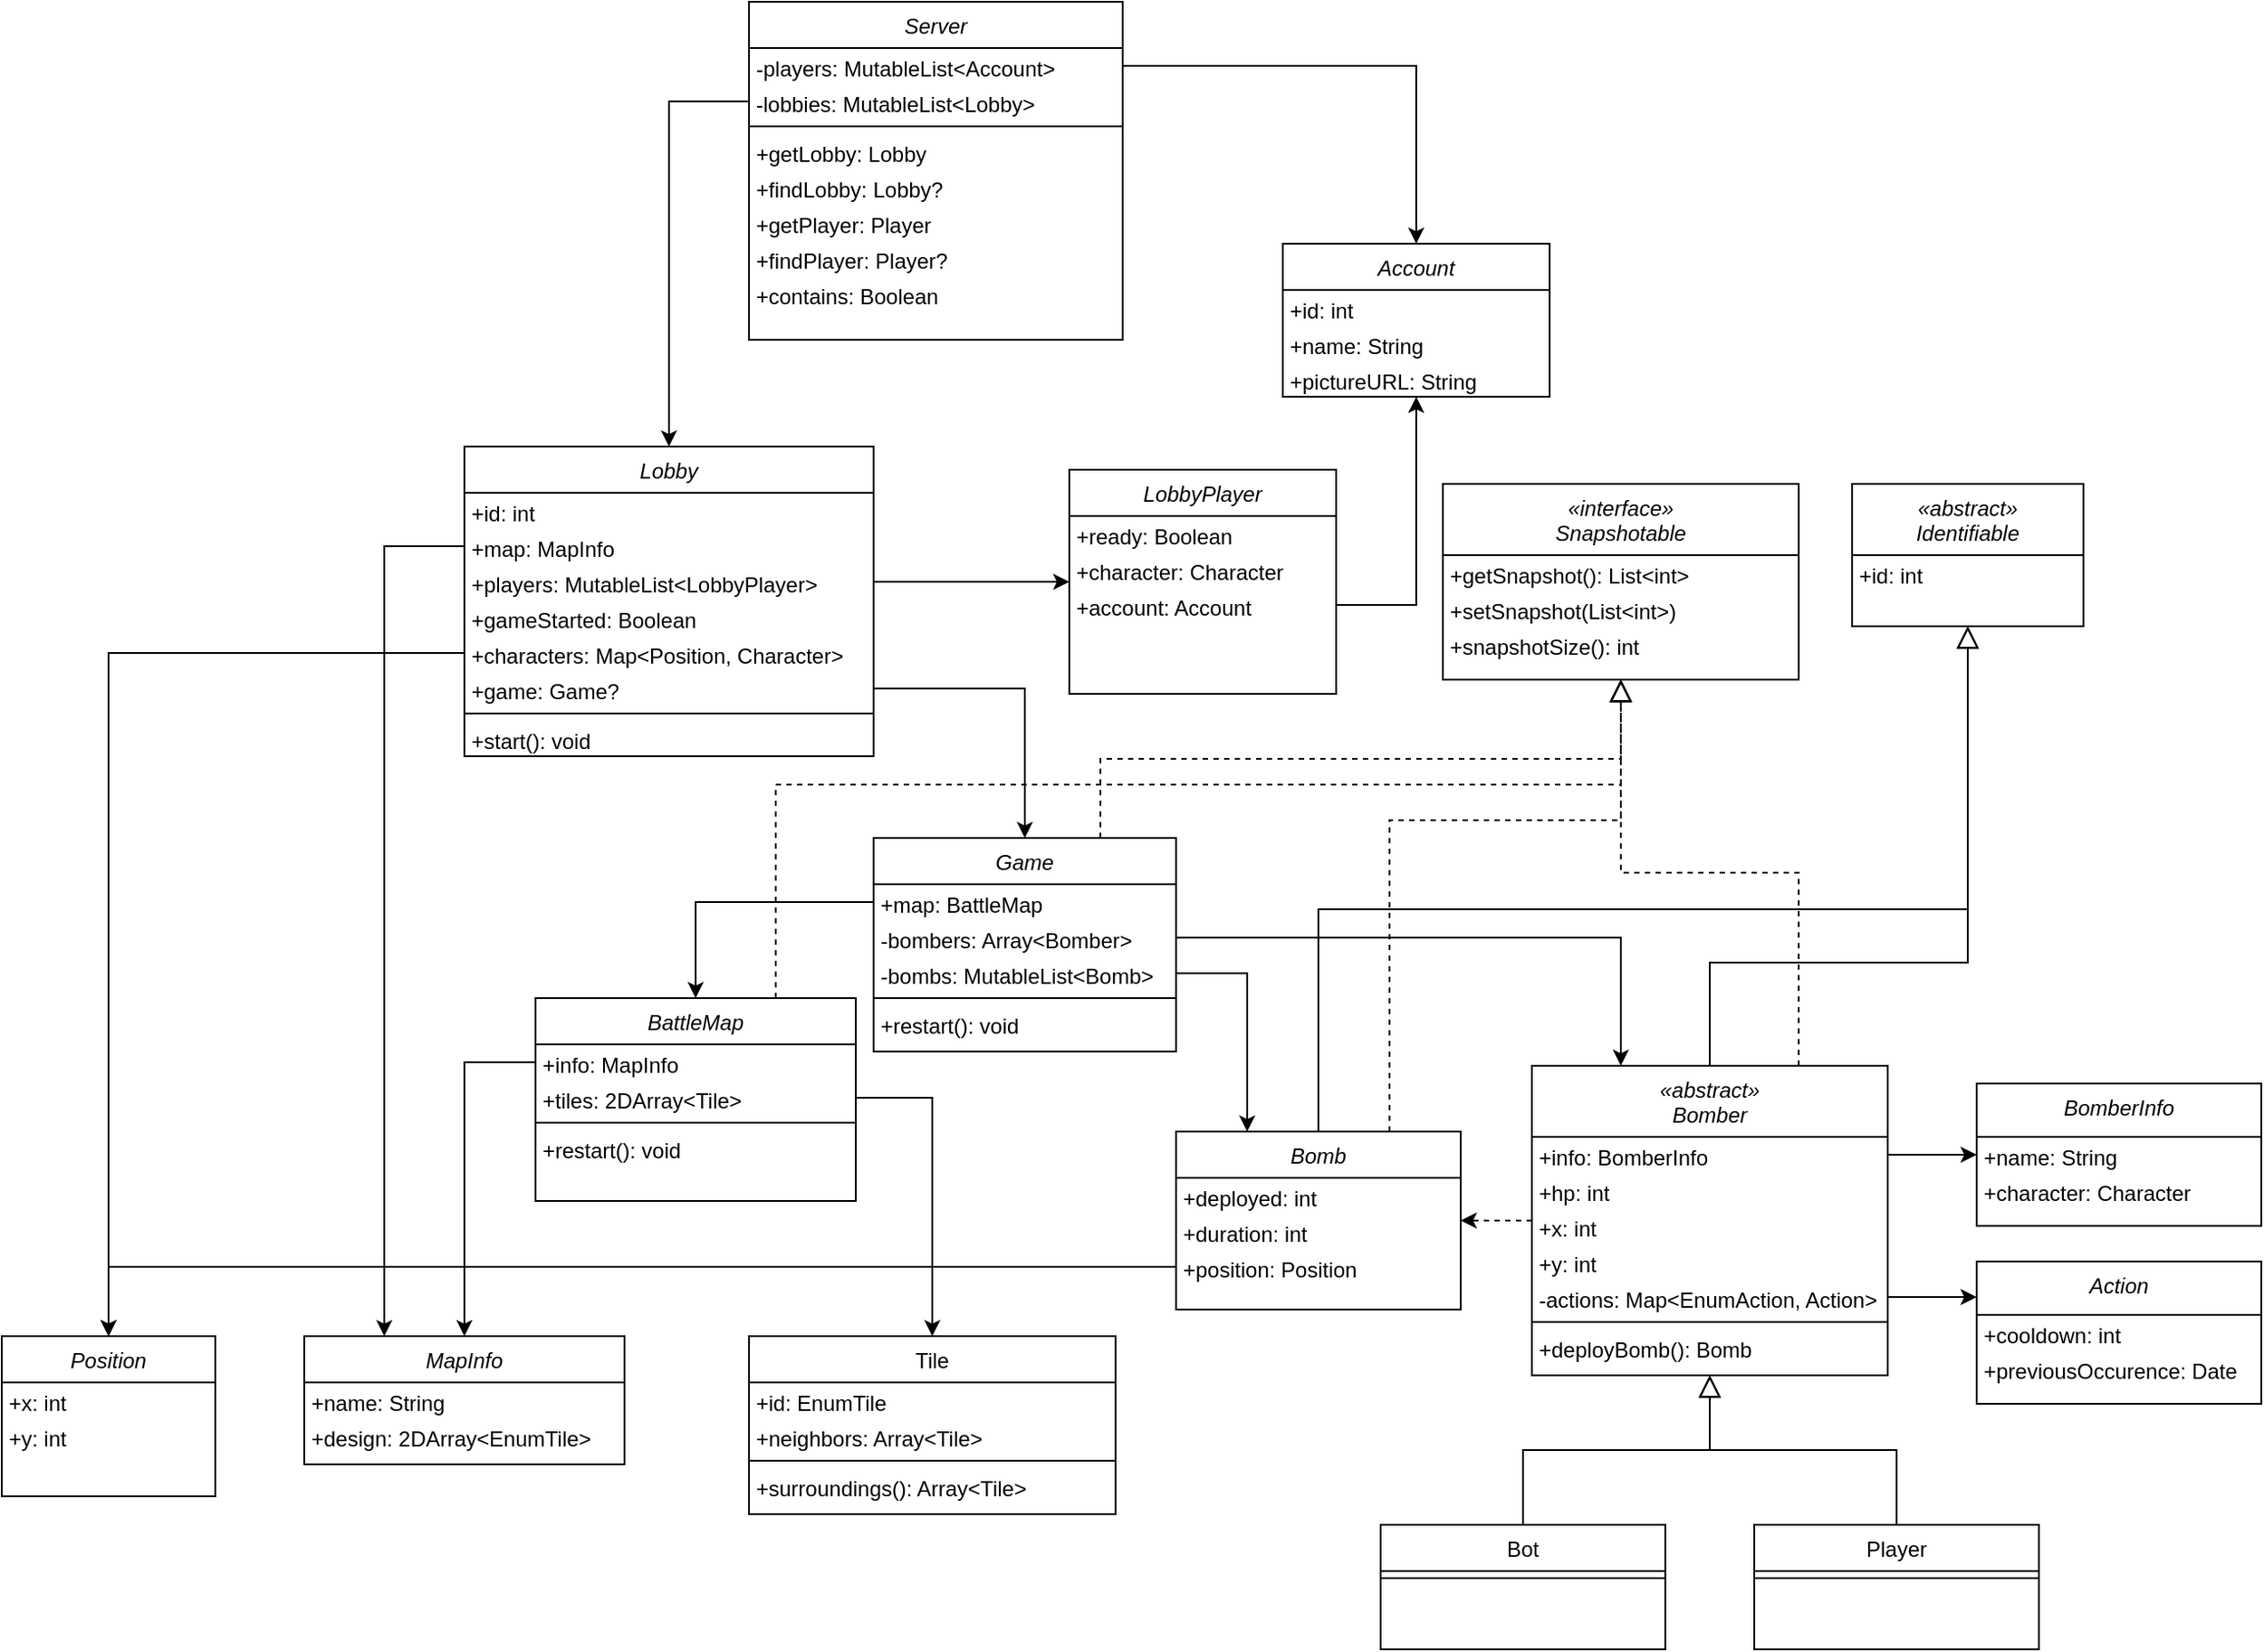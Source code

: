 <mxfile version="13.9.9" type="device"><diagram id="C5RBs43oDa-KdzZeNtuy" name="Page-1"><mxGraphModel dx="1385" dy="1534" grid="1" gridSize="10" guides="1" tooltips="1" connect="1" arrows="1" fold="1" page="1" pageScale="1" pageWidth="827" pageHeight="1169" math="0" shadow="0"><root><mxCell id="WIyWlLk6GJQsqaUBKTNV-0"/><mxCell id="WIyWlLk6GJQsqaUBKTNV-1" parent="WIyWlLk6GJQsqaUBKTNV-0"/><mxCell id="e2i2qU4APALc9A-j0tBI-0" value="Game" style="swimlane;fontStyle=2;align=center;verticalAlign=top;childLayout=stackLayout;horizontal=1;startSize=26;horizontalStack=0;resizeParent=1;resizeLast=0;collapsible=1;marginBottom=0;rounded=0;shadow=0;strokeWidth=1;" parent="WIyWlLk6GJQsqaUBKTNV-1" vertex="1"><mxGeometry x="350" y="-440" width="170" height="120" as="geometry"><mxRectangle x="230" y="140" width="160" height="26" as="alternateBounds"/></mxGeometry></mxCell><mxCell id="e2i2qU4APALc9A-j0tBI-54" value="+map: BattleMap" style="text;align=left;verticalAlign=top;spacingLeft=4;spacingRight=4;overflow=hidden;rotatable=0;points=[[0,0.5],[1,0.5]];portConstraint=eastwest;spacing=0;" parent="e2i2qU4APALc9A-j0tBI-0" vertex="1"><mxGeometry y="26" width="170" height="20" as="geometry"/></mxCell><mxCell id="e2i2qU4APALc9A-j0tBI-53" value="-bombers: Array&lt;Bomber&gt;" style="text;align=left;verticalAlign=top;spacingLeft=4;spacingRight=4;overflow=hidden;rotatable=0;points=[[0,0.5],[1,0.5]];portConstraint=eastwest;spacing=0;" parent="e2i2qU4APALc9A-j0tBI-0" vertex="1"><mxGeometry y="46" width="170" height="20" as="geometry"/></mxCell><mxCell id="e2i2qU4APALc9A-j0tBI-77" value="-bombs: MutableList&lt;Bomb&gt;" style="text;align=left;verticalAlign=top;spacingLeft=4;spacingRight=4;overflow=hidden;rotatable=0;points=[[0,0.5],[1,0.5]];portConstraint=eastwest;spacing=0;" parent="e2i2qU4APALc9A-j0tBI-0" vertex="1"><mxGeometry y="66" width="170" height="20" as="geometry"/></mxCell><mxCell id="e2i2qU4APALc9A-j0tBI-4" value="" style="line;html=1;strokeWidth=1;align=left;verticalAlign=middle;spacingTop=-1;spacingLeft=3;spacingRight=3;rotatable=0;labelPosition=right;points=[];portConstraint=eastwest;" parent="e2i2qU4APALc9A-j0tBI-0" vertex="1"><mxGeometry y="86" width="170" height="8" as="geometry"/></mxCell><mxCell id="e2i2qU4APALc9A-j0tBI-90" value="+restart(): void" style="text;align=left;verticalAlign=top;spacingLeft=4;spacingRight=4;overflow=hidden;rotatable=0;points=[[0,0.5],[1,0.5]];portConstraint=eastwest;spacing=0;" parent="e2i2qU4APALc9A-j0tBI-0" vertex="1"><mxGeometry y="94" width="170" height="20" as="geometry"/></mxCell><mxCell id="e2i2qU4APALc9A-j0tBI-99" style="edgeStyle=orthogonalEdgeStyle;rounded=0;orthogonalLoop=1;jettySize=auto;html=1;dashed=1;" parent="WIyWlLk6GJQsqaUBKTNV-1" source="e2i2qU4APALc9A-j0tBI-25" target="e2i2qU4APALc9A-j0tBI-78" edge="1"><mxGeometry relative="1" as="geometry"/></mxCell><mxCell id="e2i2qU4APALc9A-j0tBI-25" value="«abstract»&#10;Bomber" style="swimlane;fontStyle=2;align=center;verticalAlign=top;childLayout=stackLayout;horizontal=1;startSize=40;horizontalStack=0;resizeParent=1;resizeLast=0;collapsible=1;marginBottom=0;rounded=0;shadow=0;strokeWidth=1;" parent="WIyWlLk6GJQsqaUBKTNV-1" vertex="1"><mxGeometry x="720" y="-312" width="200" height="174" as="geometry"><mxRectangle x="230" y="140" width="160" height="26" as="alternateBounds"/></mxGeometry></mxCell><mxCell id="e2i2qU4APALc9A-j0tBI-26" value="+info: BomberInfo" style="text;align=left;verticalAlign=top;spacingLeft=4;spacingRight=4;overflow=hidden;rotatable=0;points=[[0,0.5],[1,0.5]];portConstraint=eastwest;spacing=0;" parent="e2i2qU4APALc9A-j0tBI-25" vertex="1"><mxGeometry y="40" width="200" height="20" as="geometry"/></mxCell><mxCell id="e2i2qU4APALc9A-j0tBI-69" value="+hp: int" style="text;align=left;verticalAlign=top;spacingLeft=4;spacingRight=4;overflow=hidden;rotatable=0;points=[[0,0.5],[1,0.5]];portConstraint=eastwest;rounded=0;shadow=0;html=0;spacing=0;" parent="e2i2qU4APALc9A-j0tBI-25" vertex="1"><mxGeometry y="60" width="200" height="20" as="geometry"/></mxCell><mxCell id="e2i2qU4APALc9A-j0tBI-28" value="+x: int" style="text;align=left;verticalAlign=top;spacingLeft=4;spacingRight=4;overflow=hidden;rotatable=0;points=[[0,0.5],[1,0.5]];portConstraint=eastwest;rounded=0;shadow=0;html=0;spacing=0;" parent="e2i2qU4APALc9A-j0tBI-25" vertex="1"><mxGeometry y="80" width="200" height="20" as="geometry"/></mxCell><mxCell id="e2i2qU4APALc9A-j0tBI-51" value="+y: int" style="text;align=left;verticalAlign=top;spacingLeft=4;spacingRight=4;overflow=hidden;rotatable=0;points=[[0,0.5],[1,0.5]];portConstraint=eastwest;rounded=0;shadow=0;html=0;spacing=0;" parent="e2i2qU4APALc9A-j0tBI-25" vertex="1"><mxGeometry y="100" width="200" height="20" as="geometry"/></mxCell><mxCell id="e2i2qU4APALc9A-j0tBI-59" value="-actions: Map&lt;EnumAction, Action&gt;" style="text;align=left;verticalAlign=top;spacingLeft=4;spacingRight=4;overflow=hidden;rotatable=0;points=[[0,0.5],[1,0.5]];portConstraint=eastwest;rounded=0;shadow=0;html=0;spacing=0;" parent="e2i2qU4APALc9A-j0tBI-25" vertex="1"><mxGeometry y="120" width="200" height="20" as="geometry"/></mxCell><mxCell id="e2i2qU4APALc9A-j0tBI-29" value="" style="line;html=1;strokeWidth=1;align=left;verticalAlign=middle;spacingTop=-1;spacingLeft=3;spacingRight=3;rotatable=0;labelPosition=right;points=[];portConstraint=eastwest;" parent="e2i2qU4APALc9A-j0tBI-25" vertex="1"><mxGeometry y="140" width="200" height="8" as="geometry"/></mxCell><mxCell id="e2i2qU4APALc9A-j0tBI-84" value="+deployBomb(): Bomb" style="text;align=left;verticalAlign=top;spacingLeft=4;spacingRight=4;overflow=hidden;rotatable=0;points=[[0,0.5],[1,0.5]];portConstraint=eastwest;rounded=0;shadow=0;html=0;spacing=0;" parent="e2i2qU4APALc9A-j0tBI-25" vertex="1"><mxGeometry y="148" width="200" height="20" as="geometry"/></mxCell><mxCell id="e2i2qU4APALc9A-j0tBI-31" value="Bot" style="swimlane;fontStyle=0;align=center;verticalAlign=top;childLayout=stackLayout;horizontal=1;startSize=26;horizontalStack=0;resizeParent=1;resizeLast=0;collapsible=1;marginBottom=0;rounded=0;shadow=0;strokeWidth=1;" parent="WIyWlLk6GJQsqaUBKTNV-1" vertex="1"><mxGeometry x="635" y="-54" width="160" height="70" as="geometry"><mxRectangle x="130" y="380" width="160" height="26" as="alternateBounds"/></mxGeometry></mxCell><mxCell id="e2i2qU4APALc9A-j0tBI-34" value="" style="line;html=1;strokeWidth=1;align=left;verticalAlign=middle;spacingTop=-1;spacingLeft=3;spacingRight=3;rotatable=0;labelPosition=right;points=[];portConstraint=eastwest;" parent="e2i2qU4APALc9A-j0tBI-31" vertex="1"><mxGeometry y="26" width="160" height="8" as="geometry"/></mxCell><mxCell id="e2i2qU4APALc9A-j0tBI-37" value="" style="endArrow=block;endSize=10;endFill=0;shadow=0;strokeWidth=1;rounded=0;edgeStyle=elbowEdgeStyle;elbow=vertical;" parent="WIyWlLk6GJQsqaUBKTNV-1" source="e2i2qU4APALc9A-j0tBI-31" target="e2i2qU4APALc9A-j0tBI-25" edge="1"><mxGeometry width="160" relative="1" as="geometry"><mxPoint x="790" y="-67" as="sourcePoint"/><mxPoint x="790" y="-67" as="targetPoint"/></mxGeometry></mxCell><mxCell id="e2i2qU4APALc9A-j0tBI-38" value="Player" style="swimlane;fontStyle=0;align=center;verticalAlign=top;childLayout=stackLayout;horizontal=1;startSize=26;horizontalStack=0;resizeParent=1;resizeLast=0;collapsible=1;marginBottom=0;rounded=0;shadow=0;strokeWidth=1;" parent="WIyWlLk6GJQsqaUBKTNV-1" vertex="1"><mxGeometry x="845" y="-54" width="160" height="70" as="geometry"><mxRectangle x="340" y="380" width="170" height="26" as="alternateBounds"/></mxGeometry></mxCell><mxCell id="e2i2qU4APALc9A-j0tBI-40" value="" style="line;html=1;strokeWidth=1;align=left;verticalAlign=middle;spacingTop=-1;spacingLeft=3;spacingRight=3;rotatable=0;labelPosition=right;points=[];portConstraint=eastwest;" parent="e2i2qU4APALc9A-j0tBI-38" vertex="1"><mxGeometry y="26" width="160" height="8" as="geometry"/></mxCell><mxCell id="e2i2qU4APALc9A-j0tBI-41" value="" style="endArrow=block;endSize=10;endFill=0;shadow=0;strokeWidth=1;rounded=0;edgeStyle=elbowEdgeStyle;elbow=vertical;" parent="WIyWlLk6GJQsqaUBKTNV-1" source="e2i2qU4APALc9A-j0tBI-38" target="e2i2qU4APALc9A-j0tBI-25" edge="1"><mxGeometry width="160" relative="1" as="geometry"><mxPoint x="800" y="103" as="sourcePoint"/><mxPoint x="900" y="1" as="targetPoint"/></mxGeometry></mxCell><mxCell id="e2i2qU4APALc9A-j0tBI-57" style="edgeStyle=orthogonalEdgeStyle;rounded=0;orthogonalLoop=1;jettySize=auto;html=1;entryX=0.5;entryY=0;entryDx=0;entryDy=0;" parent="WIyWlLk6GJQsqaUBKTNV-1" source="e2i2qU4APALc9A-j0tBI-54" target="zkfFHV4jXpPFQw0GAbJ--0" edge="1"><mxGeometry relative="1" as="geometry"/></mxCell><mxCell id="e2i2qU4APALc9A-j0tBI-58" style="edgeStyle=orthogonalEdgeStyle;rounded=0;orthogonalLoop=1;jettySize=auto;html=1;entryX=0.25;entryY=0;entryDx=0;entryDy=0;" parent="WIyWlLk6GJQsqaUBKTNV-1" source="e2i2qU4APALc9A-j0tBI-53" target="e2i2qU4APALc9A-j0tBI-25" edge="1"><mxGeometry relative="1" as="geometry"/></mxCell><mxCell id="e2i2qU4APALc9A-j0tBI-60" value="Action" style="swimlane;fontStyle=2;align=center;verticalAlign=top;childLayout=stackLayout;horizontal=1;startSize=30;horizontalStack=0;resizeParent=1;resizeLast=0;collapsible=1;marginBottom=0;rounded=0;shadow=0;strokeWidth=1;" parent="WIyWlLk6GJQsqaUBKTNV-1" vertex="1"><mxGeometry x="970" y="-202" width="160" height="80" as="geometry"><mxRectangle x="230" y="140" width="160" height="26" as="alternateBounds"/></mxGeometry></mxCell><mxCell id="e2i2qU4APALc9A-j0tBI-61" value="+cooldown: int" style="text;align=left;verticalAlign=top;spacingLeft=4;spacingRight=4;overflow=hidden;rotatable=0;points=[[0,0.5],[1,0.5]];portConstraint=eastwest;spacing=0;" parent="e2i2qU4APALc9A-j0tBI-60" vertex="1"><mxGeometry y="30" width="160" height="20" as="geometry"/></mxCell><mxCell id="e2i2qU4APALc9A-j0tBI-62" value="+previousOccurence: Date" style="text;align=left;verticalAlign=top;spacingLeft=4;spacingRight=4;overflow=hidden;rotatable=0;points=[[0,0.5],[1,0.5]];portConstraint=eastwest;rounded=0;shadow=0;html=0;spacing=0;" parent="e2i2qU4APALc9A-j0tBI-60" vertex="1"><mxGeometry y="50" width="160" height="20" as="geometry"/></mxCell><mxCell id="e2i2qU4APALc9A-j0tBI-68" style="edgeStyle=orthogonalEdgeStyle;rounded=0;orthogonalLoop=1;jettySize=auto;html=1;entryX=0;entryY=0.25;entryDx=0;entryDy=0;" parent="WIyWlLk6GJQsqaUBKTNV-1" source="e2i2qU4APALc9A-j0tBI-59" target="e2i2qU4APALc9A-j0tBI-60" edge="1"><mxGeometry relative="1" as="geometry"/></mxCell><mxCell id="e2i2qU4APALc9A-j0tBI-74" style="edgeStyle=orthogonalEdgeStyle;rounded=0;orthogonalLoop=1;jettySize=auto;html=1;" parent="WIyWlLk6GJQsqaUBKTNV-1" source="e2i2qU4APALc9A-j0tBI-71" target="zkfFHV4jXpPFQw0GAbJ--17" edge="1"><mxGeometry relative="1" as="geometry"/></mxCell><mxCell id="e2i2qU4APALc9A-j0tBI-82" style="edgeStyle=orthogonalEdgeStyle;rounded=0;orthogonalLoop=1;jettySize=auto;html=1;entryX=0.25;entryY=0;entryDx=0;entryDy=0;" parent="WIyWlLk6GJQsqaUBKTNV-1" source="e2i2qU4APALc9A-j0tBI-77" target="e2i2qU4APALc9A-j0tBI-78" edge="1"><mxGeometry relative="1" as="geometry"/></mxCell><mxCell id="e2i2qU4APALc9A-j0tBI-91" value="Server" style="swimlane;fontStyle=2;align=center;verticalAlign=top;childLayout=stackLayout;horizontal=1;startSize=26;horizontalStack=0;resizeParent=1;resizeLast=0;collapsible=1;marginBottom=0;rounded=0;shadow=0;strokeWidth=1;" parent="WIyWlLk6GJQsqaUBKTNV-1" vertex="1"><mxGeometry x="280" y="-910" width="210" height="190" as="geometry"><mxRectangle x="230" y="140" width="160" height="26" as="alternateBounds"/></mxGeometry></mxCell><mxCell id="e2i2qU4APALc9A-j0tBI-92" value="-players: MutableList&lt;Account&gt;" style="text;align=left;verticalAlign=top;spacingLeft=4;spacingRight=4;overflow=hidden;rotatable=0;points=[[0,0.5],[1,0.5]];portConstraint=eastwest;spacing=0;" parent="e2i2qU4APALc9A-j0tBI-91" vertex="1"><mxGeometry y="26" width="210" height="20" as="geometry"/></mxCell><mxCell id="7N_UdTAp0qMkY1RBXTl0-7" value="-lobbies: MutableList&lt;Lobby&gt;" style="text;align=left;verticalAlign=top;spacingLeft=4;spacingRight=4;overflow=hidden;rotatable=0;points=[[0,0.5],[1,0.5]];portConstraint=eastwest;spacing=0;" parent="e2i2qU4APALc9A-j0tBI-91" vertex="1"><mxGeometry y="46" width="210" height="20" as="geometry"/></mxCell><mxCell id="e2i2qU4APALc9A-j0tBI-95" value="" style="line;html=1;strokeWidth=1;align=left;verticalAlign=middle;spacingTop=-1;spacingLeft=3;spacingRight=3;rotatable=0;labelPosition=right;points=[];portConstraint=eastwest;" parent="e2i2qU4APALc9A-j0tBI-91" vertex="1"><mxGeometry y="66" width="210" height="8" as="geometry"/></mxCell><mxCell id="tCd7hxf0AJce2f10ZWty-35" value="+getLobby: Lobby" style="text;align=left;verticalAlign=top;spacingLeft=4;spacingRight=4;overflow=hidden;rotatable=0;points=[[0,0.5],[1,0.5]];portConstraint=eastwest;spacing=0;" vertex="1" parent="e2i2qU4APALc9A-j0tBI-91"><mxGeometry y="74" width="210" height="20" as="geometry"/></mxCell><mxCell id="tCd7hxf0AJce2f10ZWty-46" value="+findLobby: Lobby?" style="text;align=left;verticalAlign=top;spacingLeft=4;spacingRight=4;overflow=hidden;rotatable=0;points=[[0,0.5],[1,0.5]];portConstraint=eastwest;spacing=0;" vertex="1" parent="e2i2qU4APALc9A-j0tBI-91"><mxGeometry y="94" width="210" height="20" as="geometry"/></mxCell><mxCell id="tCd7hxf0AJce2f10ZWty-38" value="+getPlayer: Player" style="text;align=left;verticalAlign=top;spacingLeft=4;spacingRight=4;overflow=hidden;rotatable=0;points=[[0,0.5],[1,0.5]];portConstraint=eastwest;spacing=0;" vertex="1" parent="e2i2qU4APALc9A-j0tBI-91"><mxGeometry y="114" width="210" height="20" as="geometry"/></mxCell><mxCell id="tCd7hxf0AJce2f10ZWty-48" value="+findPlayer: Player?" style="text;align=left;verticalAlign=top;spacingLeft=4;spacingRight=4;overflow=hidden;rotatable=0;points=[[0,0.5],[1,0.5]];portConstraint=eastwest;spacing=0;" vertex="1" parent="e2i2qU4APALc9A-j0tBI-91"><mxGeometry y="134" width="210" height="20" as="geometry"/></mxCell><mxCell id="tCd7hxf0AJce2f10ZWty-42" value="+contains: Boolean" style="text;align=left;verticalAlign=top;spacingLeft=4;spacingRight=4;overflow=hidden;rotatable=0;points=[[0,0.5],[1,0.5]];portConstraint=eastwest;spacing=0;" vertex="1" parent="e2i2qU4APALc9A-j0tBI-91"><mxGeometry y="154" width="210" height="20" as="geometry"/></mxCell><mxCell id="e2i2qU4APALc9A-j0tBI-97" style="edgeStyle=orthogonalEdgeStyle;rounded=0;orthogonalLoop=1;jettySize=auto;html=1;" parent="WIyWlLk6GJQsqaUBKTNV-1" source="e2i2qU4APALc9A-j0tBI-92" target="7N_UdTAp0qMkY1RBXTl0-4" edge="1"><mxGeometry relative="1" as="geometry"/></mxCell><mxCell id="7N_UdTAp0qMkY1RBXTl0-0" value="Lobby" style="swimlane;fontStyle=2;align=center;verticalAlign=top;childLayout=stackLayout;horizontal=1;startSize=26;horizontalStack=0;resizeParent=1;resizeLast=0;collapsible=1;marginBottom=0;rounded=0;shadow=0;strokeWidth=1;" parent="WIyWlLk6GJQsqaUBKTNV-1" vertex="1"><mxGeometry x="120" y="-660" width="230" height="174" as="geometry"><mxRectangle x="230" y="140" width="160" height="26" as="alternateBounds"/></mxGeometry></mxCell><mxCell id="rXmhBrRMQD72T8PBJJ-l-2" value="+id: int" style="text;align=left;verticalAlign=top;spacingLeft=4;spacingRight=4;overflow=hidden;rotatable=0;points=[[0,0.5],[1,0.5]];portConstraint=eastwest;spacing=0;" parent="7N_UdTAp0qMkY1RBXTl0-0" vertex="1"><mxGeometry y="26" width="230" height="20" as="geometry"/></mxCell><mxCell id="7N_UdTAp0qMkY1RBXTl0-1" value="+map: MapInfo" style="text;align=left;verticalAlign=top;spacingLeft=4;spacingRight=4;overflow=hidden;rotatable=0;points=[[0,0.5],[1,0.5]];portConstraint=eastwest;spacing=0;" parent="7N_UdTAp0qMkY1RBXTl0-0" vertex="1"><mxGeometry y="46" width="230" height="20" as="geometry"/></mxCell><mxCell id="7N_UdTAp0qMkY1RBXTl0-8" value="+players: MutableList&lt;LobbyPlayer&gt;" style="text;align=left;verticalAlign=top;spacingLeft=4;spacingRight=4;overflow=hidden;rotatable=0;points=[[0,0.5],[1,0.5]];portConstraint=eastwest;spacing=0;" parent="7N_UdTAp0qMkY1RBXTl0-0" vertex="1"><mxGeometry y="66" width="230" height="20" as="geometry"/></mxCell><mxCell id="7N_UdTAp0qMkY1RBXTl0-3" value="+gameStarted: Boolean" style="text;align=left;verticalAlign=top;spacingLeft=4;spacingRight=4;overflow=hidden;rotatable=0;points=[[0,0.5],[1,0.5]];portConstraint=eastwest;spacing=0;" parent="7N_UdTAp0qMkY1RBXTl0-0" vertex="1"><mxGeometry y="86" width="230" height="20" as="geometry"/></mxCell><mxCell id="6" value="+characters: Map&lt;Position, Character&gt;" style="text;align=left;verticalAlign=top;spacingLeft=4;spacingRight=4;overflow=hidden;rotatable=0;points=[[0,0.5],[1,0.5]];portConstraint=eastwest;spacing=0;" parent="7N_UdTAp0qMkY1RBXTl0-0" vertex="1"><mxGeometry y="106" width="230" height="20" as="geometry"/></mxCell><mxCell id="7N_UdTAp0qMkY1RBXTl0-21" value="+game: Game?" style="text;align=left;verticalAlign=top;spacingLeft=4;spacingRight=4;overflow=hidden;rotatable=0;points=[[0,0.5],[1,0.5]];portConstraint=eastwest;spacing=0;" parent="7N_UdTAp0qMkY1RBXTl0-0" vertex="1"><mxGeometry y="126" width="230" height="20" as="geometry"/></mxCell><mxCell id="7N_UdTAp0qMkY1RBXTl0-30" value="" style="line;html=1;strokeWidth=1;align=left;verticalAlign=middle;spacingTop=-1;spacingLeft=3;spacingRight=3;rotatable=0;labelPosition=right;points=[];portConstraint=eastwest;" parent="7N_UdTAp0qMkY1RBXTl0-0" vertex="1"><mxGeometry y="146" width="230" height="8" as="geometry"/></mxCell><mxCell id="7N_UdTAp0qMkY1RBXTl0-32" value="+start(): void" style="text;align=left;verticalAlign=top;spacingLeft=4;spacingRight=4;overflow=hidden;rotatable=0;points=[[0,0.5],[1,0.5]];portConstraint=eastwest;spacing=0;" parent="7N_UdTAp0qMkY1RBXTl0-0" vertex="1"><mxGeometry y="154" width="230" height="20" as="geometry"/></mxCell><mxCell id="7N_UdTAp0qMkY1RBXTl0-15" style="edgeStyle=orthogonalEdgeStyle;rounded=0;orthogonalLoop=1;jettySize=auto;html=1;exitX=0;exitY=0.5;exitDx=0;exitDy=0;" parent="WIyWlLk6GJQsqaUBKTNV-1" source="e2i2qU4APALc9A-j0tBI-72" target="7N_UdTAp0qMkY1RBXTl0-9" edge="1"><mxGeometry relative="1" as="geometry"/></mxCell><mxCell id="7N_UdTAp0qMkY1RBXTl0-16" style="edgeStyle=orthogonalEdgeStyle;rounded=0;orthogonalLoop=1;jettySize=auto;html=1;" parent="WIyWlLk6GJQsqaUBKTNV-1" source="7N_UdTAp0qMkY1RBXTl0-7" target="7N_UdTAp0qMkY1RBXTl0-0" edge="1"><mxGeometry relative="1" as="geometry"/></mxCell><mxCell id="7N_UdTAp0qMkY1RBXTl0-17" style="edgeStyle=orthogonalEdgeStyle;rounded=0;orthogonalLoop=1;jettySize=auto;html=1;" parent="WIyWlLk6GJQsqaUBKTNV-1" source="7N_UdTAp0qMkY1RBXTl0-8" target="0" edge="1"><mxGeometry relative="1" as="geometry"/></mxCell><mxCell id="7N_UdTAp0qMkY1RBXTl0-24" value="BomberInfo" style="swimlane;fontStyle=2;align=center;verticalAlign=top;childLayout=stackLayout;horizontal=1;startSize=30;horizontalStack=0;resizeParent=1;resizeLast=0;collapsible=1;marginBottom=0;rounded=0;shadow=0;strokeWidth=1;" parent="WIyWlLk6GJQsqaUBKTNV-1" vertex="1"><mxGeometry x="970" y="-302" width="160" height="80" as="geometry"><mxRectangle x="230" y="140" width="160" height="26" as="alternateBounds"/></mxGeometry></mxCell><mxCell id="7N_UdTAp0qMkY1RBXTl0-25" value="+name: String" style="text;align=left;verticalAlign=top;spacingLeft=4;spacingRight=4;overflow=hidden;rotatable=0;points=[[0,0.5],[1,0.5]];portConstraint=eastwest;spacing=0;" parent="7N_UdTAp0qMkY1RBXTl0-24" vertex="1"><mxGeometry y="30" width="160" height="20" as="geometry"/></mxCell><mxCell id="7N_UdTAp0qMkY1RBXTl0-26" value="+character: Character" style="text;align=left;verticalAlign=top;spacingLeft=4;spacingRight=4;overflow=hidden;rotatable=0;points=[[0,0.5],[1,0.5]];portConstraint=eastwest;rounded=0;shadow=0;html=0;spacing=0;" parent="7N_UdTAp0qMkY1RBXTl0-24" vertex="1"><mxGeometry y="50" width="160" height="20" as="geometry"/></mxCell><mxCell id="7N_UdTAp0qMkY1RBXTl0-27" style="edgeStyle=orthogonalEdgeStyle;rounded=0;orthogonalLoop=1;jettySize=auto;html=1;" parent="WIyWlLk6GJQsqaUBKTNV-1" source="e2i2qU4APALc9A-j0tBI-26" target="7N_UdTAp0qMkY1RBXTl0-24" edge="1"><mxGeometry relative="1" as="geometry"/></mxCell><mxCell id="7N_UdTAp0qMkY1RBXTl0-34" style="edgeStyle=orthogonalEdgeStyle;rounded=0;orthogonalLoop=1;jettySize=auto;html=1;exitX=0;exitY=0.5;exitDx=0;exitDy=0;entryX=0.25;entryY=0;entryDx=0;entryDy=0;" parent="WIyWlLk6GJQsqaUBKTNV-1" source="7N_UdTAp0qMkY1RBXTl0-1" target="7N_UdTAp0qMkY1RBXTl0-9" edge="1"><mxGeometry relative="1" as="geometry"/></mxCell><mxCell id="7N_UdTAp0qMkY1RBXTl0-35" style="edgeStyle=orthogonalEdgeStyle;rounded=0;orthogonalLoop=1;jettySize=auto;html=1;exitX=1;exitY=0.5;exitDx=0;exitDy=0;" parent="WIyWlLk6GJQsqaUBKTNV-1" source="7N_UdTAp0qMkY1RBXTl0-21" target="e2i2qU4APALc9A-j0tBI-0" edge="1"><mxGeometry relative="1" as="geometry"/></mxCell><mxCell id="oa1tAkklV0idXq2eBjgJ-11" value="" style="endArrow=block;endSize=10;endFill=0;shadow=0;strokeWidth=1;rounded=0;edgeStyle=elbowEdgeStyle;elbow=vertical;dashed=1;exitX=0.75;exitY=0;exitDx=0;exitDy=0;" parent="WIyWlLk6GJQsqaUBKTNV-1" source="e2i2qU4APALc9A-j0tBI-25" target="oa1tAkklV0idXq2eBjgJ-3" edge="1"><mxGeometry width="160" relative="1" as="geometry"><mxPoint x="890" y="-320" as="sourcePoint"/><mxPoint x="800" y="-490" as="targetPoint"/><Array as="points"/></mxGeometry></mxCell><mxCell id="oa1tAkklV0idXq2eBjgJ-12" value="" style="endArrow=block;endSize=10;endFill=0;shadow=0;strokeWidth=1;rounded=0;edgeStyle=elbowEdgeStyle;elbow=vertical;dashed=1;exitX=0.75;exitY=0;exitDx=0;exitDy=0;" parent="WIyWlLk6GJQsqaUBKTNV-1" source="e2i2qU4APALc9A-j0tBI-0" target="oa1tAkklV0idXq2eBjgJ-3" edge="1"><mxGeometry width="160" relative="1" as="geometry"><mxPoint x="830" y="-302.0" as="sourcePoint"/><mxPoint x="870" y="-420" as="targetPoint"/></mxGeometry></mxCell><mxCell id="oa1tAkklV0idXq2eBjgJ-13" value="" style="endArrow=block;endSize=10;endFill=0;shadow=0;strokeWidth=1;rounded=0;edgeStyle=elbowEdgeStyle;elbow=vertical;dashed=1;entryX=0.5;entryY=1;entryDx=0;entryDy=0;exitX=0.75;exitY=0;exitDx=0;exitDy=0;" parent="WIyWlLk6GJQsqaUBKTNV-1" source="e2i2qU4APALc9A-j0tBI-78" target="oa1tAkklV0idXq2eBjgJ-3" edge="1"><mxGeometry width="160" relative="1" as="geometry"><mxPoint x="830" y="-302.0" as="sourcePoint"/><mxPoint x="680" y="-480" as="targetPoint"/><Array as="points"><mxPoint x="727" y="-450"/></Array></mxGeometry></mxCell><mxCell id="oa1tAkklV0idXq2eBjgJ-14" value="" style="endArrow=block;endSize=10;endFill=0;shadow=0;strokeWidth=1;rounded=0;edgeStyle=elbowEdgeStyle;elbow=vertical;dashed=1;exitX=0.75;exitY=0;exitDx=0;exitDy=0;" parent="WIyWlLk6GJQsqaUBKTNV-1" source="zkfFHV4jXpPFQw0GAbJ--0" target="oa1tAkklV0idXq2eBjgJ-3" edge="1"><mxGeometry width="160" relative="1" as="geometry"><mxPoint x="445" y="-430" as="sourcePoint"/><mxPoint x="760" y="-500" as="targetPoint"/><Array as="points"><mxPoint x="510" y="-470"/></Array></mxGeometry></mxCell><mxCell id="0" value="LobbyPlayer" style="swimlane;fontStyle=2;align=center;verticalAlign=top;childLayout=stackLayout;horizontal=1;startSize=26;horizontalStack=0;resizeParent=1;resizeLast=0;collapsible=1;marginBottom=0;rounded=0;shadow=0;strokeWidth=1;" parent="WIyWlLk6GJQsqaUBKTNV-1" vertex="1"><mxGeometry x="460" y="-647" width="150" height="126" as="geometry"><mxRectangle x="230" y="140" width="160" height="26" as="alternateBounds"/></mxGeometry></mxCell><mxCell id="1" value="+ready: Boolean" style="text;align=left;verticalAlign=top;spacingLeft=4;spacingRight=4;overflow=hidden;rotatable=0;points=[[0,0.5],[1,0.5]];portConstraint=eastwest;spacing=0;" parent="0" vertex="1"><mxGeometry y="26" width="150" height="20" as="geometry"/></mxCell><mxCell id="CgKhEHebkV1hEXI0vYt8-5" value="+character: Character" style="text;align=left;verticalAlign=top;spacingLeft=4;spacingRight=4;overflow=hidden;rotatable=0;points=[[0,0.5],[1,0.5]];portConstraint=eastwest;spacing=0;" parent="0" vertex="1"><mxGeometry y="46" width="150" height="20" as="geometry"/></mxCell><mxCell id="4" value="+account: Account" style="text;align=left;verticalAlign=top;spacingLeft=4;spacingRight=4;overflow=hidden;rotatable=0;points=[[0,0.5],[1,0.5]];portConstraint=eastwest;spacing=0;" parent="0" vertex="1"><mxGeometry y="66" width="150" height="20" as="geometry"/></mxCell><mxCell id="oa1tAkklV0idXq2eBjgJ-3" value="«interface»&#10;Snapshotable" style="swimlane;fontStyle=2;align=center;verticalAlign=top;childLayout=stackLayout;horizontal=1;startSize=40;horizontalStack=0;resizeParent=1;resizeLast=0;collapsible=1;marginBottom=0;rounded=0;shadow=0;strokeWidth=1;" parent="WIyWlLk6GJQsqaUBKTNV-1" vertex="1"><mxGeometry x="670" y="-639" width="200" height="110" as="geometry"><mxRectangle x="230" y="140" width="160" height="26" as="alternateBounds"/></mxGeometry></mxCell><mxCell id="oa1tAkklV0idXq2eBjgJ-4" value="+getSnapshot(): List&lt;int&gt;" style="text;align=left;verticalAlign=top;spacingLeft=4;spacingRight=4;overflow=hidden;rotatable=0;points=[[0,0.5],[1,0.5]];portConstraint=eastwest;spacing=0;" parent="oa1tAkklV0idXq2eBjgJ-3" vertex="1"><mxGeometry y="40" width="200" height="20" as="geometry"/></mxCell><mxCell id="oa1tAkklV0idXq2eBjgJ-5" value="+setSnapshot(List&lt;int&gt;)" style="text;align=left;verticalAlign=top;spacingLeft=4;spacingRight=4;overflow=hidden;rotatable=0;points=[[0,0.5],[1,0.5]];portConstraint=eastwest;rounded=0;shadow=0;html=0;spacing=0;" parent="oa1tAkklV0idXq2eBjgJ-3" vertex="1"><mxGeometry y="60" width="200" height="20" as="geometry"/></mxCell><mxCell id="oa1tAkklV0idXq2eBjgJ-6" value="+snapshotSize(): int" style="text;align=left;verticalAlign=top;spacingLeft=4;spacingRight=4;overflow=hidden;rotatable=0;points=[[0,0.5],[1,0.5]];portConstraint=eastwest;rounded=0;shadow=0;html=0;spacing=0;" parent="oa1tAkklV0idXq2eBjgJ-3" vertex="1"><mxGeometry y="80" width="200" height="20" as="geometry"/></mxCell><mxCell id="7N_UdTAp0qMkY1RBXTl0-4" value="Account" style="swimlane;fontStyle=2;align=center;verticalAlign=top;childLayout=stackLayout;horizontal=1;startSize=26;horizontalStack=0;resizeParent=1;resizeLast=0;collapsible=1;marginBottom=0;rounded=0;shadow=0;strokeWidth=1;" parent="WIyWlLk6GJQsqaUBKTNV-1" vertex="1"><mxGeometry x="580" y="-774" width="150" height="86" as="geometry"><mxRectangle x="230" y="140" width="160" height="26" as="alternateBounds"/></mxGeometry></mxCell><mxCell id="rXmhBrRMQD72T8PBJJ-l-1" value="+id: int" style="text;align=left;verticalAlign=top;spacingLeft=4;spacingRight=4;overflow=hidden;rotatable=0;points=[[0,0.5],[1,0.5]];portConstraint=eastwest;spacing=0;" parent="7N_UdTAp0qMkY1RBXTl0-4" vertex="1"><mxGeometry y="26" width="150" height="20" as="geometry"/></mxCell><mxCell id="7N_UdTAp0qMkY1RBXTl0-5" value="+name: String" style="text;align=left;verticalAlign=top;spacingLeft=4;spacingRight=4;overflow=hidden;rotatable=0;points=[[0,0.5],[1,0.5]];portConstraint=eastwest;spacing=0;" parent="7N_UdTAp0qMkY1RBXTl0-4" vertex="1"><mxGeometry y="46" width="150" height="20" as="geometry"/></mxCell><mxCell id="7N_UdTAp0qMkY1RBXTl0-23" value="+pictureURL: String" style="text;align=left;verticalAlign=top;spacingLeft=4;spacingRight=4;overflow=hidden;rotatable=0;points=[[0,0.5],[1,0.5]];portConstraint=eastwest;spacing=0;" parent="7N_UdTAp0qMkY1RBXTl0-4" vertex="1"><mxGeometry y="66" width="150" height="20" as="geometry"/></mxCell><mxCell id="14" style="edgeStyle=orthogonalEdgeStyle;rounded=0;orthogonalLoop=1;jettySize=auto;html=1;" parent="WIyWlLk6GJQsqaUBKTNV-1" source="4" target="7N_UdTAp0qMkY1RBXTl0-4" edge="1"><mxGeometry relative="1" as="geometry"/></mxCell><mxCell id="15" style="edgeStyle=orthogonalEdgeStyle;rounded=0;orthogonalLoop=1;jettySize=auto;html=1;entryX=0.5;entryY=0;entryDx=0;entryDy=0;" parent="WIyWlLk6GJQsqaUBKTNV-1" source="6" target="8" edge="1"><mxGeometry relative="1" as="geometry"/></mxCell><mxCell id="e2i2qU4APALc9A-j0tBI-78" value="Bomb" style="swimlane;fontStyle=2;align=center;verticalAlign=top;childLayout=stackLayout;horizontal=1;startSize=26;horizontalStack=0;resizeParent=1;resizeLast=0;collapsible=1;marginBottom=0;rounded=0;shadow=0;strokeWidth=1;" parent="WIyWlLk6GJQsqaUBKTNV-1" vertex="1"><mxGeometry x="520" y="-275" width="160" height="100" as="geometry"><mxRectangle x="230" y="140" width="160" height="26" as="alternateBounds"/></mxGeometry></mxCell><mxCell id="e2i2qU4APALc9A-j0tBI-79" value="+deployed: int" style="text;align=left;verticalAlign=top;spacingLeft=4;spacingRight=4;overflow=hidden;rotatable=0;points=[[0,0.5],[1,0.5]];portConstraint=eastwest;spacing=0;" parent="e2i2qU4APALc9A-j0tBI-78" vertex="1"><mxGeometry y="26" width="160" height="20" as="geometry"/></mxCell><mxCell id="e2i2qU4APALc9A-j0tBI-80" value="+duration: int" style="text;align=left;verticalAlign=top;spacingLeft=4;spacingRight=4;overflow=hidden;rotatable=0;points=[[0,0.5],[1,0.5]];portConstraint=eastwest;spacing=0;" parent="e2i2qU4APALc9A-j0tBI-78" vertex="1"><mxGeometry y="46" width="160" height="20" as="geometry"/></mxCell><mxCell id="16" value="+position: Position" style="text;align=left;verticalAlign=top;spacingLeft=4;spacingRight=4;overflow=hidden;rotatable=0;points=[[0,0.5],[1,0.5]];portConstraint=eastwest;spacing=0;" parent="e2i2qU4APALc9A-j0tBI-78" vertex="1"><mxGeometry y="66" width="160" height="20" as="geometry"/></mxCell><mxCell id="21" style="edgeStyle=orthogonalEdgeStyle;rounded=0;orthogonalLoop=1;jettySize=auto;html=1;" parent="WIyWlLk6GJQsqaUBKTNV-1" source="16" target="8" edge="1"><mxGeometry relative="1" as="geometry"/></mxCell><mxCell id="zkfFHV4jXpPFQw0GAbJ--0" value="BattleMap" style="swimlane;fontStyle=2;align=center;verticalAlign=top;childLayout=stackLayout;horizontal=1;startSize=26;horizontalStack=0;resizeParent=1;resizeLast=0;collapsible=1;marginBottom=0;rounded=0;shadow=0;strokeWidth=1;" parent="WIyWlLk6GJQsqaUBKTNV-1" vertex="1"><mxGeometry x="160" y="-350" width="180" height="114" as="geometry"><mxRectangle x="230" y="140" width="160" height="26" as="alternateBounds"/></mxGeometry></mxCell><mxCell id="e2i2qU4APALc9A-j0tBI-72" value="+info: MapInfo" style="text;align=left;verticalAlign=top;spacingLeft=4;spacingRight=4;overflow=hidden;rotatable=0;points=[[0,0.5],[1,0.5]];portConstraint=eastwest;spacing=0;" parent="zkfFHV4jXpPFQw0GAbJ--0" vertex="1"><mxGeometry y="26" width="180" height="20" as="geometry"/></mxCell><mxCell id="e2i2qU4APALc9A-j0tBI-71" value="+tiles: 2DArray&lt;Tile&gt;" style="text;align=left;verticalAlign=top;spacingLeft=4;spacingRight=4;overflow=hidden;rotatable=0;points=[[0,0.5],[1,0.5]];portConstraint=eastwest;spacing=0;" parent="zkfFHV4jXpPFQw0GAbJ--0" vertex="1"><mxGeometry y="46" width="180" height="20" as="geometry"/></mxCell><mxCell id="zkfFHV4jXpPFQw0GAbJ--4" value="" style="line;html=1;strokeWidth=1;align=left;verticalAlign=middle;spacingTop=-1;spacingLeft=3;spacingRight=3;rotatable=0;labelPosition=right;points=[];portConstraint=eastwest;" parent="zkfFHV4jXpPFQw0GAbJ--0" vertex="1"><mxGeometry y="66" width="180" height="8" as="geometry"/></mxCell><mxCell id="e2i2qU4APALc9A-j0tBI-104" value="+restart(): void" style="text;align=left;verticalAlign=top;spacingLeft=4;spacingRight=4;overflow=hidden;rotatable=0;points=[[0,0.5],[1,0.5]];portConstraint=eastwest;spacing=0;" parent="zkfFHV4jXpPFQw0GAbJ--0" vertex="1"><mxGeometry y="74" width="180" height="20" as="geometry"/></mxCell><mxCell id="7N_UdTAp0qMkY1RBXTl0-9" value="MapInfo" style="swimlane;fontStyle=2;align=center;verticalAlign=top;childLayout=stackLayout;horizontal=1;startSize=26;horizontalStack=0;resizeParent=1;resizeLast=0;collapsible=1;marginBottom=0;rounded=0;shadow=0;strokeWidth=1;" parent="WIyWlLk6GJQsqaUBKTNV-1" vertex="1"><mxGeometry x="30" y="-160" width="180" height="72" as="geometry"><mxRectangle x="230" y="140" width="160" height="26" as="alternateBounds"/></mxGeometry></mxCell><mxCell id="7N_UdTAp0qMkY1RBXTl0-10" value="+name: String" style="text;align=left;verticalAlign=top;spacingLeft=4;spacingRight=4;overflow=hidden;rotatable=0;points=[[0,0.5],[1,0.5]];portConstraint=eastwest;spacing=0;" parent="7N_UdTAp0qMkY1RBXTl0-9" vertex="1"><mxGeometry y="26" width="180" height="20" as="geometry"/></mxCell><mxCell id="7N_UdTAp0qMkY1RBXTl0-12" value="+design: 2DArray&lt;EnumTile&gt;" style="text;align=left;verticalAlign=top;spacingLeft=4;spacingRight=4;overflow=hidden;rotatable=0;points=[[0,0.5],[1,0.5]];portConstraint=eastwest;spacing=0;" parent="7N_UdTAp0qMkY1RBXTl0-9" vertex="1"><mxGeometry y="46" width="180" height="20" as="geometry"/></mxCell><mxCell id="zkfFHV4jXpPFQw0GAbJ--17" value="Tile" style="swimlane;fontStyle=0;align=center;verticalAlign=top;childLayout=stackLayout;horizontal=1;startSize=26;horizontalStack=0;resizeParent=1;resizeLast=0;collapsible=1;marginBottom=0;rounded=0;shadow=0;strokeWidth=1;" parent="WIyWlLk6GJQsqaUBKTNV-1" vertex="1"><mxGeometry x="280" y="-160" width="206" height="100" as="geometry"><mxRectangle x="550" y="140" width="160" height="26" as="alternateBounds"/></mxGeometry></mxCell><mxCell id="e2i2qU4APALc9A-j0tBI-76" value="+id: EnumTile" style="text;align=left;verticalAlign=top;spacingLeft=4;spacingRight=4;overflow=hidden;rotatable=0;points=[[0,0.5],[1,0.5]];portConstraint=eastwest;spacing=0;" parent="zkfFHV4jXpPFQw0GAbJ--17" vertex="1"><mxGeometry y="26" width="206" height="20" as="geometry"/></mxCell><mxCell id="e2i2qU4APALc9A-j0tBI-88" value="+neighbors: Array&lt;Tile&gt;" style="text;align=left;verticalAlign=top;spacingLeft=4;spacingRight=4;overflow=hidden;rotatable=0;points=[[0,0.5],[1,0.5]];portConstraint=eastwest;spacing=0;" parent="zkfFHV4jXpPFQw0GAbJ--17" vertex="1"><mxGeometry y="46" width="206" height="20" as="geometry"/></mxCell><mxCell id="zkfFHV4jXpPFQw0GAbJ--23" value="" style="line;html=1;strokeWidth=1;align=left;verticalAlign=middle;spacingTop=-1;spacingLeft=3;spacingRight=3;rotatable=0;labelPosition=right;points=[];portConstraint=eastwest;" parent="zkfFHV4jXpPFQw0GAbJ--17" vertex="1"><mxGeometry y="66" width="206" height="8" as="geometry"/></mxCell><mxCell id="e2i2qU4APALc9A-j0tBI-87" value="+surroundings(): Array&lt;Tile&gt;" style="text;align=left;verticalAlign=top;spacingLeft=4;spacingRight=4;overflow=hidden;rotatable=0;points=[[0,0.5],[1,0.5]];portConstraint=eastwest;spacing=0;" parent="zkfFHV4jXpPFQw0GAbJ--17" vertex="1"><mxGeometry y="74" width="206" height="20" as="geometry"/></mxCell><mxCell id="8" value="Position" style="swimlane;fontStyle=2;align=center;verticalAlign=top;childLayout=stackLayout;horizontal=1;startSize=26;horizontalStack=0;resizeParent=1;resizeLast=0;collapsible=1;marginBottom=0;rounded=0;shadow=0;strokeWidth=1;" parent="WIyWlLk6GJQsqaUBKTNV-1" vertex="1"><mxGeometry x="-140" y="-160" width="120" height="90" as="geometry"><mxRectangle x="230" y="140" width="160" height="26" as="alternateBounds"/></mxGeometry></mxCell><mxCell id="10" value="+x: int" style="text;align=left;verticalAlign=top;spacingLeft=4;spacingRight=4;overflow=hidden;rotatable=0;points=[[0,0.5],[1,0.5]];portConstraint=eastwest;spacing=0;" parent="8" vertex="1"><mxGeometry y="26" width="120" height="20" as="geometry"/></mxCell><mxCell id="11" value="+y: int" style="text;align=left;verticalAlign=top;spacingLeft=4;spacingRight=4;overflow=hidden;rotatable=0;points=[[0,0.5],[1,0.5]];portConstraint=eastwest;spacing=0;" parent="8" vertex="1"><mxGeometry y="46" width="120" height="20" as="geometry"/></mxCell><mxCell id="tCd7hxf0AJce2f10ZWty-25" value="«abstract»&#10;Identifiable" style="swimlane;fontStyle=2;align=center;verticalAlign=top;childLayout=stackLayout;horizontal=1;startSize=40;horizontalStack=0;resizeParent=1;resizeLast=0;collapsible=1;marginBottom=0;rounded=0;shadow=0;strokeWidth=1;" vertex="1" parent="WIyWlLk6GJQsqaUBKTNV-1"><mxGeometry x="900" y="-639" width="130" height="80" as="geometry"><mxRectangle x="230" y="140" width="160" height="26" as="alternateBounds"/></mxGeometry></mxCell><mxCell id="tCd7hxf0AJce2f10ZWty-26" value="+id: int" style="text;align=left;verticalAlign=top;spacingLeft=4;spacingRight=4;overflow=hidden;rotatable=0;points=[[0,0.5],[1,0.5]];portConstraint=eastwest;spacing=0;" vertex="1" parent="tCd7hxf0AJce2f10ZWty-25"><mxGeometry y="40" width="130" height="20" as="geometry"/></mxCell><mxCell id="tCd7hxf0AJce2f10ZWty-33" value="" style="endArrow=block;endSize=10;endFill=0;shadow=0;strokeWidth=1;rounded=0;edgeStyle=elbowEdgeStyle;elbow=vertical;exitX=0.5;exitY=0;exitDx=0;exitDy=0;" edge="1" parent="WIyWlLk6GJQsqaUBKTNV-1" source="e2i2qU4APALc9A-j0tBI-25" target="tCd7hxf0AJce2f10ZWty-25"><mxGeometry width="160" relative="1" as="geometry"><mxPoint x="1045" y="-426" as="sourcePoint"/><mxPoint x="940" y="-510" as="targetPoint"/><Array as="points"><mxPoint x="965" y="-370"/></Array></mxGeometry></mxCell><mxCell id="tCd7hxf0AJce2f10ZWty-34" value="" style="endArrow=block;endSize=10;endFill=0;shadow=0;strokeWidth=1;rounded=0;edgeStyle=elbowEdgeStyle;elbow=vertical;exitX=0.5;exitY=0;exitDx=0;exitDy=0;" edge="1" parent="WIyWlLk6GJQsqaUBKTNV-1" source="e2i2qU4APALc9A-j0tBI-78" target="tCd7hxf0AJce2f10ZWty-25"><mxGeometry width="160" relative="1" as="geometry"><mxPoint x="880" y="-302" as="sourcePoint"/><mxPoint x="975" y="-549" as="targetPoint"/><Array as="points"><mxPoint x="790" y="-400"/></Array></mxGeometry></mxCell></root></mxGraphModel></diagram></mxfile>